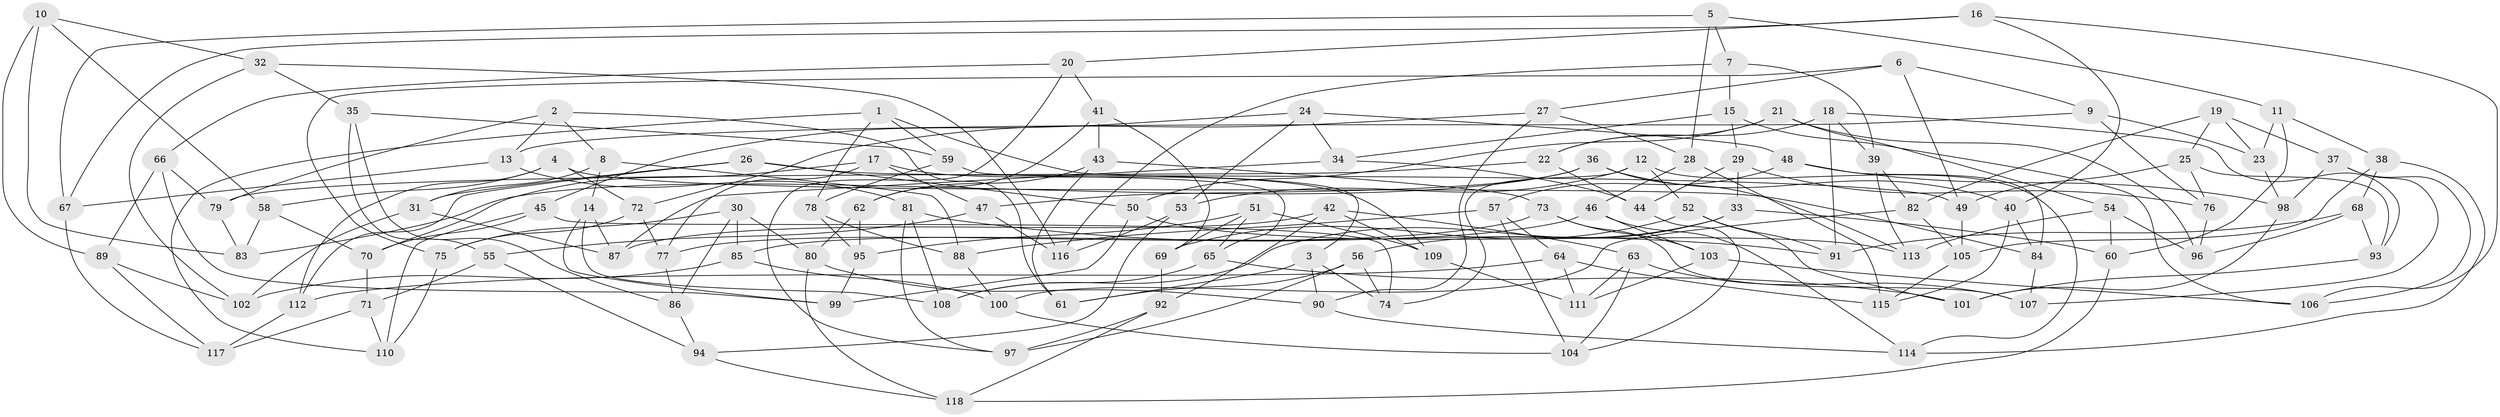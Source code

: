 // Generated by graph-tools (version 1.1) at 2025/26/03/09/25 03:26:50]
// undirected, 118 vertices, 236 edges
graph export_dot {
graph [start="1"]
  node [color=gray90,style=filled];
  1;
  2;
  3;
  4;
  5;
  6;
  7;
  8;
  9;
  10;
  11;
  12;
  13;
  14;
  15;
  16;
  17;
  18;
  19;
  20;
  21;
  22;
  23;
  24;
  25;
  26;
  27;
  28;
  29;
  30;
  31;
  32;
  33;
  34;
  35;
  36;
  37;
  38;
  39;
  40;
  41;
  42;
  43;
  44;
  45;
  46;
  47;
  48;
  49;
  50;
  51;
  52;
  53;
  54;
  55;
  56;
  57;
  58;
  59;
  60;
  61;
  62;
  63;
  64;
  65;
  66;
  67;
  68;
  69;
  70;
  71;
  72;
  73;
  74;
  75;
  76;
  77;
  78;
  79;
  80;
  81;
  82;
  83;
  84;
  85;
  86;
  87;
  88;
  89;
  90;
  91;
  92;
  93;
  94;
  95;
  96;
  97;
  98;
  99;
  100;
  101;
  102;
  103;
  104;
  105;
  106;
  107;
  108;
  109;
  110;
  111;
  112;
  113;
  114;
  115;
  116;
  117;
  118;
  1 -- 78;
  1 -- 59;
  1 -- 110;
  1 -- 3;
  2 -- 79;
  2 -- 13;
  2 -- 61;
  2 -- 8;
  3 -- 61;
  3 -- 74;
  3 -- 90;
  4 -- 112;
  4 -- 58;
  4 -- 72;
  4 -- 84;
  5 -- 67;
  5 -- 28;
  5 -- 7;
  5 -- 11;
  6 -- 75;
  6 -- 49;
  6 -- 9;
  6 -- 27;
  7 -- 39;
  7 -- 116;
  7 -- 15;
  8 -- 88;
  8 -- 14;
  8 -- 31;
  9 -- 76;
  9 -- 13;
  9 -- 23;
  10 -- 83;
  10 -- 58;
  10 -- 32;
  10 -- 89;
  11 -- 38;
  11 -- 23;
  11 -- 60;
  12 -- 53;
  12 -- 114;
  12 -- 74;
  12 -- 52;
  13 -- 81;
  13 -- 67;
  14 -- 87;
  14 -- 108;
  14 -- 99;
  15 -- 29;
  15 -- 34;
  15 -- 106;
  16 -- 106;
  16 -- 40;
  16 -- 20;
  16 -- 67;
  17 -- 70;
  17 -- 77;
  17 -- 109;
  17 -- 47;
  18 -- 91;
  18 -- 93;
  18 -- 22;
  18 -- 39;
  19 -- 82;
  19 -- 25;
  19 -- 37;
  19 -- 23;
  20 -- 41;
  20 -- 97;
  20 -- 66;
  21 -- 54;
  21 -- 96;
  21 -- 50;
  21 -- 22;
  22 -- 79;
  22 -- 44;
  23 -- 98;
  24 -- 53;
  24 -- 45;
  24 -- 48;
  24 -- 34;
  25 -- 76;
  25 -- 93;
  25 -- 49;
  26 -- 31;
  26 -- 49;
  26 -- 50;
  26 -- 112;
  27 -- 72;
  27 -- 28;
  27 -- 90;
  28 -- 46;
  28 -- 115;
  29 -- 44;
  29 -- 76;
  29 -- 33;
  30 -- 80;
  30 -- 86;
  30 -- 85;
  30 -- 75;
  31 -- 102;
  31 -- 87;
  32 -- 102;
  32 -- 116;
  32 -- 35;
  33 -- 56;
  33 -- 60;
  33 -- 108;
  34 -- 44;
  34 -- 87;
  35 -- 55;
  35 -- 86;
  35 -- 59;
  36 -- 40;
  36 -- 47;
  36 -- 83;
  36 -- 113;
  37 -- 106;
  37 -- 98;
  37 -- 107;
  38 -- 105;
  38 -- 68;
  38 -- 114;
  39 -- 82;
  39 -- 113;
  40 -- 115;
  40 -- 84;
  41 -- 69;
  41 -- 62;
  41 -- 43;
  42 -- 109;
  42 -- 92;
  42 -- 63;
  42 -- 87;
  43 -- 73;
  43 -- 62;
  43 -- 61;
  44 -- 104;
  45 -- 110;
  45 -- 74;
  45 -- 70;
  46 -- 114;
  46 -- 85;
  46 -- 103;
  47 -- 55;
  47 -- 116;
  48 -- 84;
  48 -- 57;
  48 -- 98;
  49 -- 105;
  50 -- 113;
  50 -- 99;
  51 -- 109;
  51 -- 95;
  51 -- 65;
  51 -- 69;
  52 -- 101;
  52 -- 69;
  52 -- 91;
  53 -- 94;
  53 -- 116;
  54 -- 60;
  54 -- 113;
  54 -- 96;
  55 -- 71;
  55 -- 94;
  56 -- 74;
  56 -- 61;
  56 -- 97;
  57 -- 104;
  57 -- 88;
  57 -- 64;
  58 -- 83;
  58 -- 70;
  59 -- 78;
  59 -- 65;
  60 -- 118;
  62 -- 95;
  62 -- 80;
  63 -- 111;
  63 -- 104;
  63 -- 107;
  64 -- 112;
  64 -- 115;
  64 -- 111;
  65 -- 108;
  65 -- 101;
  66 -- 79;
  66 -- 99;
  66 -- 89;
  67 -- 117;
  68 -- 96;
  68 -- 91;
  68 -- 93;
  69 -- 92;
  70 -- 71;
  71 -- 110;
  71 -- 117;
  72 -- 75;
  72 -- 77;
  73 -- 103;
  73 -- 77;
  73 -- 107;
  75 -- 110;
  76 -- 96;
  77 -- 86;
  78 -- 88;
  78 -- 95;
  79 -- 83;
  80 -- 118;
  80 -- 90;
  81 -- 91;
  81 -- 108;
  81 -- 97;
  82 -- 100;
  82 -- 105;
  84 -- 107;
  85 -- 102;
  85 -- 100;
  86 -- 94;
  88 -- 100;
  89 -- 117;
  89 -- 102;
  90 -- 114;
  92 -- 97;
  92 -- 118;
  93 -- 101;
  94 -- 118;
  95 -- 99;
  98 -- 101;
  100 -- 104;
  103 -- 106;
  103 -- 111;
  105 -- 115;
  109 -- 111;
  112 -- 117;
}
